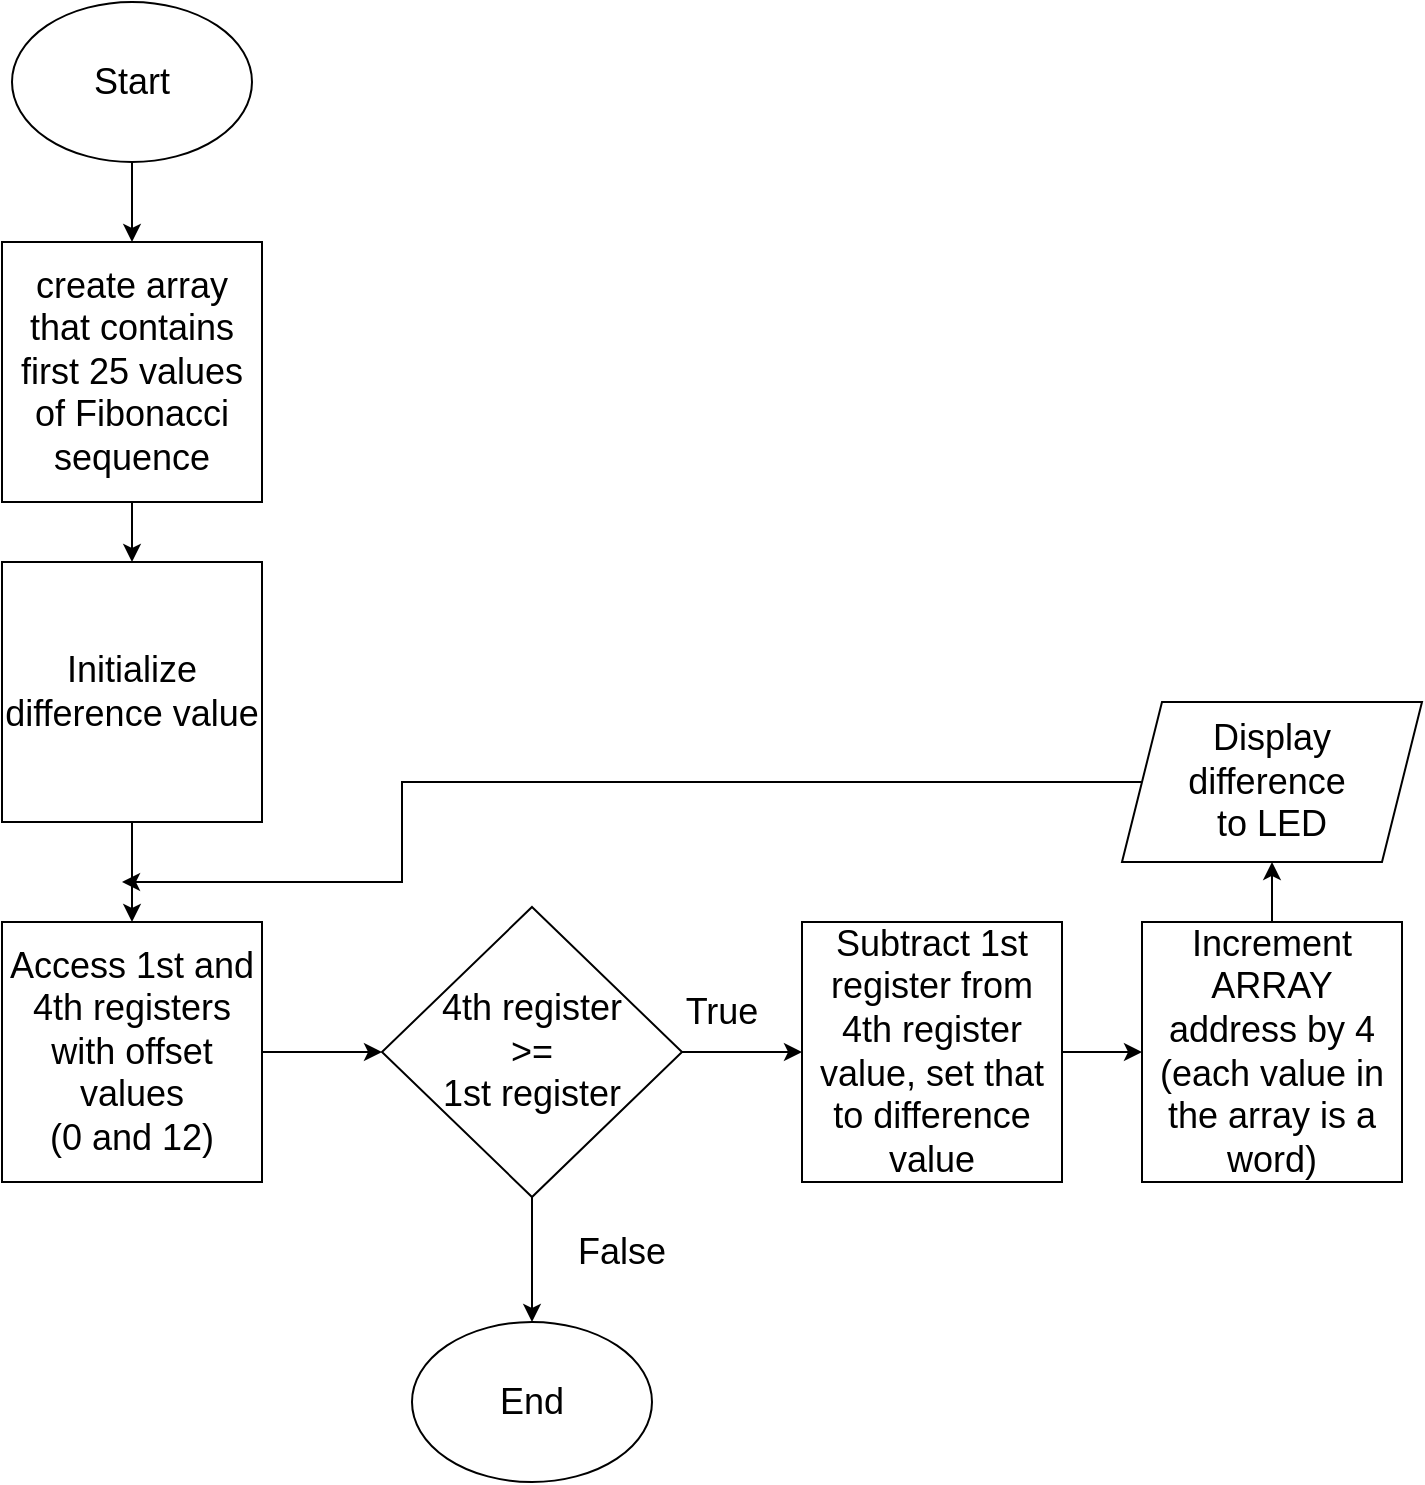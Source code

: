 <mxfile version="23.1.2" type="github">
  <diagram name="Page-1" id="_5_G6goOoMJmFu429JUK">
    <mxGraphModel dx="1050" dy="653" grid="1" gridSize="10" guides="1" tooltips="1" connect="1" arrows="1" fold="1" page="1" pageScale="1" pageWidth="850" pageHeight="1100" math="0" shadow="0">
      <root>
        <mxCell id="0" />
        <mxCell id="1" parent="0" />
        <mxCell id="hEsmfpCyq59ZMb57Idlo-7" style="edgeStyle=orthogonalEdgeStyle;rounded=0;orthogonalLoop=1;jettySize=auto;html=1;exitX=0.5;exitY=1;exitDx=0;exitDy=0;entryX=0.5;entryY=0;entryDx=0;entryDy=0;" parent="1" source="hEsmfpCyq59ZMb57Idlo-1" target="hEsmfpCyq59ZMb57Idlo-3" edge="1">
          <mxGeometry relative="1" as="geometry" />
        </mxCell>
        <mxCell id="hEsmfpCyq59ZMb57Idlo-1" value="&lt;font style=&quot;font-size: 18px;&quot;&gt;Start&lt;/font&gt;" style="ellipse;whiteSpace=wrap;html=1;" parent="1" vertex="1">
          <mxGeometry x="75" y="20" width="120" height="80" as="geometry" />
        </mxCell>
        <mxCell id="hEsmfpCyq59ZMb57Idlo-9" style="edgeStyle=orthogonalEdgeStyle;rounded=0;orthogonalLoop=1;jettySize=auto;html=1;entryX=0.5;entryY=0;entryDx=0;entryDy=0;" parent="1" source="hEsmfpCyq59ZMb57Idlo-3" target="hEsmfpCyq59ZMb57Idlo-8" edge="1">
          <mxGeometry relative="1" as="geometry" />
        </mxCell>
        <mxCell id="hEsmfpCyq59ZMb57Idlo-3" value="&lt;font style=&quot;font-size: 18px;&quot;&gt;create array that contains first 25 values of Fibonacci sequence&lt;/font&gt;" style="whiteSpace=wrap;html=1;aspect=fixed;" parent="1" vertex="1">
          <mxGeometry x="70" y="140" width="130" height="130" as="geometry" />
        </mxCell>
        <mxCell id="hEsmfpCyq59ZMb57Idlo-12" style="edgeStyle=orthogonalEdgeStyle;rounded=0;orthogonalLoop=1;jettySize=auto;html=1;entryX=0.5;entryY=0;entryDx=0;entryDy=0;" parent="1" source="hEsmfpCyq59ZMb57Idlo-8" target="hEsmfpCyq59ZMb57Idlo-11" edge="1">
          <mxGeometry relative="1" as="geometry" />
        </mxCell>
        <mxCell id="hEsmfpCyq59ZMb57Idlo-8" value="&lt;font style=&quot;font-size: 18px;&quot;&gt;Initialize difference value&lt;br&gt;&lt;/font&gt;" style="whiteSpace=wrap;html=1;aspect=fixed;" parent="1" vertex="1">
          <mxGeometry x="70" y="300" width="130" height="130" as="geometry" />
        </mxCell>
        <mxCell id="hEsmfpCyq59ZMb57Idlo-14" style="edgeStyle=orthogonalEdgeStyle;rounded=0;orthogonalLoop=1;jettySize=auto;html=1;entryX=0;entryY=0.5;entryDx=0;entryDy=0;" parent="1" source="hEsmfpCyq59ZMb57Idlo-11" target="hEsmfpCyq59ZMb57Idlo-13" edge="1">
          <mxGeometry relative="1" as="geometry" />
        </mxCell>
        <mxCell id="hEsmfpCyq59ZMb57Idlo-11" value="&lt;font style=&quot;font-size: 18px;&quot;&gt;Access 1st and 4th registers with offset values &lt;br&gt;(0 and 12)&lt;/font&gt;" style="whiteSpace=wrap;html=1;aspect=fixed;" parent="1" vertex="1">
          <mxGeometry x="70" y="480" width="130" height="130" as="geometry" />
        </mxCell>
        <mxCell id="hEsmfpCyq59ZMb57Idlo-15" style="edgeStyle=orthogonalEdgeStyle;rounded=0;orthogonalLoop=1;jettySize=auto;html=1;" parent="1" source="hEsmfpCyq59ZMb57Idlo-13" edge="1">
          <mxGeometry relative="1" as="geometry">
            <mxPoint x="335" y="680" as="targetPoint" />
          </mxGeometry>
        </mxCell>
        <mxCell id="hEsmfpCyq59ZMb57Idlo-19" style="edgeStyle=orthogonalEdgeStyle;rounded=0;orthogonalLoop=1;jettySize=auto;html=1;" parent="1" source="hEsmfpCyq59ZMb57Idlo-13" target="hEsmfpCyq59ZMb57Idlo-18" edge="1">
          <mxGeometry relative="1" as="geometry" />
        </mxCell>
        <mxCell id="hEsmfpCyq59ZMb57Idlo-13" value="&lt;font style=&quot;font-size: 18px;&quot;&gt;4th register &lt;br&gt;&amp;gt;=&lt;br&gt;1st register&lt;/font&gt;" style="rhombus;whiteSpace=wrap;html=1;" parent="1" vertex="1">
          <mxGeometry x="260" y="472.5" width="150" height="145" as="geometry" />
        </mxCell>
        <mxCell id="hEsmfpCyq59ZMb57Idlo-16" value="&lt;font style=&quot;font-size: 18px;&quot;&gt;End&lt;/font&gt;" style="ellipse;whiteSpace=wrap;html=1;" parent="1" vertex="1">
          <mxGeometry x="275" y="680" width="120" height="80" as="geometry" />
        </mxCell>
        <mxCell id="hEsmfpCyq59ZMb57Idlo-24" style="edgeStyle=orthogonalEdgeStyle;rounded=0;orthogonalLoop=1;jettySize=auto;html=1;entryX=0;entryY=0.5;entryDx=0;entryDy=0;" parent="1" source="hEsmfpCyq59ZMb57Idlo-18" target="hEsmfpCyq59ZMb57Idlo-22" edge="1">
          <mxGeometry relative="1" as="geometry" />
        </mxCell>
        <mxCell id="hEsmfpCyq59ZMb57Idlo-18" value="&lt;font style=&quot;font-size: 18px;&quot;&gt;Subtract 1st register from 4th register value, set that to difference value&lt;/font&gt;" style="whiteSpace=wrap;html=1;aspect=fixed;" parent="1" vertex="1">
          <mxGeometry x="470" y="480" width="130" height="130" as="geometry" />
        </mxCell>
        <mxCell id="hEsmfpCyq59ZMb57Idlo-20" value="&lt;font style=&quot;font-size: 18px;&quot;&gt;False&lt;/font&gt;" style="text;html=1;strokeColor=none;fillColor=none;align=center;verticalAlign=middle;whiteSpace=wrap;rounded=0;" parent="1" vertex="1">
          <mxGeometry x="350" y="630" width="60" height="30" as="geometry" />
        </mxCell>
        <mxCell id="hEsmfpCyq59ZMb57Idlo-21" value="&lt;font style=&quot;font-size: 18px;&quot;&gt;True&lt;/font&gt;" style="text;html=1;strokeColor=none;fillColor=none;align=center;verticalAlign=middle;whiteSpace=wrap;rounded=0;" parent="1" vertex="1">
          <mxGeometry x="400" y="510" width="60" height="30" as="geometry" />
        </mxCell>
        <mxCell id="hEsmfpCyq59ZMb57Idlo-26" style="edgeStyle=orthogonalEdgeStyle;rounded=0;orthogonalLoop=1;jettySize=auto;html=1;entryX=0.5;entryY=1;entryDx=0;entryDy=0;" parent="1" source="hEsmfpCyq59ZMb57Idlo-22" target="hEsmfpCyq59ZMb57Idlo-25" edge="1">
          <mxGeometry relative="1" as="geometry" />
        </mxCell>
        <mxCell id="hEsmfpCyq59ZMb57Idlo-22" value="&lt;font style=&quot;font-size: 18px;&quot;&gt;Increment ARRAY address by 4&lt;br&gt;(each value in the array is a word)&lt;br&gt;&lt;/font&gt;" style="whiteSpace=wrap;html=1;aspect=fixed;" parent="1" vertex="1">
          <mxGeometry x="640" y="480" width="130" height="130" as="geometry" />
        </mxCell>
        <mxCell id="hEsmfpCyq59ZMb57Idlo-28" style="edgeStyle=orthogonalEdgeStyle;rounded=0;orthogonalLoop=1;jettySize=auto;html=1;exitX=0;exitY=0.5;exitDx=0;exitDy=0;" parent="1" source="hEsmfpCyq59ZMb57Idlo-25" edge="1">
          <mxGeometry relative="1" as="geometry">
            <mxPoint x="130" y="460" as="targetPoint" />
            <Array as="points">
              <mxPoint x="270" y="410" />
              <mxPoint x="270" y="460" />
            </Array>
          </mxGeometry>
        </mxCell>
        <mxCell id="hEsmfpCyq59ZMb57Idlo-25" value="&lt;font style=&quot;font-size: 18px;&quot;&gt;Display &lt;br&gt;difference&amp;nbsp; &lt;br&gt;to LED&lt;/font&gt;" style="shape=parallelogram;perimeter=parallelogramPerimeter;whiteSpace=wrap;html=1;fixedSize=1;" parent="1" vertex="1">
          <mxGeometry x="630" y="370" width="150" height="80" as="geometry" />
        </mxCell>
      </root>
    </mxGraphModel>
  </diagram>
</mxfile>
